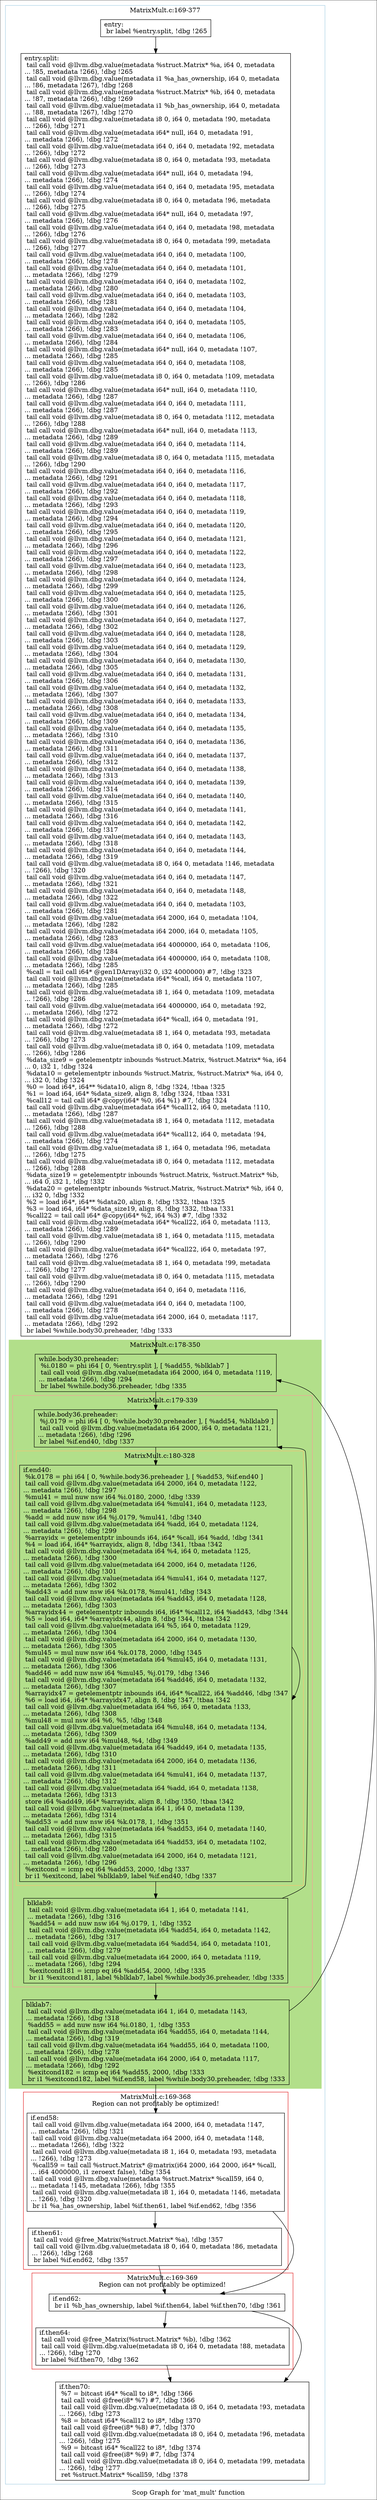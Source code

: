 digraph "Scop Graph for 'mat_mult' function" {
	label="Scop Graph for 'mat_mult' function";

	Node0x965dd90 [shape=record,label="{entry:\l  br label %entry.split, !dbg !265\l}"];
	Node0x965dd90 -> Node0x9656500;
	Node0x9656500 [shape=record,label="{entry.split:                                      \l  tail call void @llvm.dbg.value(metadata %struct.Matrix* %a, i64 0, metadata\l... !85, metadata !266), !dbg !265\l  tail call void @llvm.dbg.value(metadata i1 %a_has_ownership, i64 0, metadata\l... !86, metadata !267), !dbg !268\l  tail call void @llvm.dbg.value(metadata %struct.Matrix* %b, i64 0, metadata\l... !87, metadata !266), !dbg !269\l  tail call void @llvm.dbg.value(metadata i1 %b_has_ownership, i64 0, metadata\l... !88, metadata !267), !dbg !270\l  tail call void @llvm.dbg.value(metadata i8 0, i64 0, metadata !90, metadata\l... !266), !dbg !271\l  tail call void @llvm.dbg.value(metadata i64* null, i64 0, metadata !91,\l... metadata !266), !dbg !272\l  tail call void @llvm.dbg.value(metadata i64 0, i64 0, metadata !92, metadata\l... !266), !dbg !272\l  tail call void @llvm.dbg.value(metadata i8 0, i64 0, metadata !93, metadata\l... !266), !dbg !273\l  tail call void @llvm.dbg.value(metadata i64* null, i64 0, metadata !94,\l... metadata !266), !dbg !274\l  tail call void @llvm.dbg.value(metadata i64 0, i64 0, metadata !95, metadata\l... !266), !dbg !274\l  tail call void @llvm.dbg.value(metadata i8 0, i64 0, metadata !96, metadata\l... !266), !dbg !275\l  tail call void @llvm.dbg.value(metadata i64* null, i64 0, metadata !97,\l... metadata !266), !dbg !276\l  tail call void @llvm.dbg.value(metadata i64 0, i64 0, metadata !98, metadata\l... !266), !dbg !276\l  tail call void @llvm.dbg.value(metadata i8 0, i64 0, metadata !99, metadata\l... !266), !dbg !277\l  tail call void @llvm.dbg.value(metadata i64 0, i64 0, metadata !100,\l... metadata !266), !dbg !278\l  tail call void @llvm.dbg.value(metadata i64 0, i64 0, metadata !101,\l... metadata !266), !dbg !279\l  tail call void @llvm.dbg.value(metadata i64 0, i64 0, metadata !102,\l... metadata !266), !dbg !280\l  tail call void @llvm.dbg.value(metadata i64 0, i64 0, metadata !103,\l... metadata !266), !dbg !281\l  tail call void @llvm.dbg.value(metadata i64 0, i64 0, metadata !104,\l... metadata !266), !dbg !282\l  tail call void @llvm.dbg.value(metadata i64 0, i64 0, metadata !105,\l... metadata !266), !dbg !283\l  tail call void @llvm.dbg.value(metadata i64 0, i64 0, metadata !106,\l... metadata !266), !dbg !284\l  tail call void @llvm.dbg.value(metadata i64* null, i64 0, metadata !107,\l... metadata !266), !dbg !285\l  tail call void @llvm.dbg.value(metadata i64 0, i64 0, metadata !108,\l... metadata !266), !dbg !285\l  tail call void @llvm.dbg.value(metadata i8 0, i64 0, metadata !109, metadata\l... !266), !dbg !286\l  tail call void @llvm.dbg.value(metadata i64* null, i64 0, metadata !110,\l... metadata !266), !dbg !287\l  tail call void @llvm.dbg.value(metadata i64 0, i64 0, metadata !111,\l... metadata !266), !dbg !287\l  tail call void @llvm.dbg.value(metadata i8 0, i64 0, metadata !112, metadata\l... !266), !dbg !288\l  tail call void @llvm.dbg.value(metadata i64* null, i64 0, metadata !113,\l... metadata !266), !dbg !289\l  tail call void @llvm.dbg.value(metadata i64 0, i64 0, metadata !114,\l... metadata !266), !dbg !289\l  tail call void @llvm.dbg.value(metadata i8 0, i64 0, metadata !115, metadata\l... !266), !dbg !290\l  tail call void @llvm.dbg.value(metadata i64 0, i64 0, metadata !116,\l... metadata !266), !dbg !291\l  tail call void @llvm.dbg.value(metadata i64 0, i64 0, metadata !117,\l... metadata !266), !dbg !292\l  tail call void @llvm.dbg.value(metadata i64 0, i64 0, metadata !118,\l... metadata !266), !dbg !293\l  tail call void @llvm.dbg.value(metadata i64 0, i64 0, metadata !119,\l... metadata !266), !dbg !294\l  tail call void @llvm.dbg.value(metadata i64 0, i64 0, metadata !120,\l... metadata !266), !dbg !295\l  tail call void @llvm.dbg.value(metadata i64 0, i64 0, metadata !121,\l... metadata !266), !dbg !296\l  tail call void @llvm.dbg.value(metadata i64 0, i64 0, metadata !122,\l... metadata !266), !dbg !297\l  tail call void @llvm.dbg.value(metadata i64 0, i64 0, metadata !123,\l... metadata !266), !dbg !298\l  tail call void @llvm.dbg.value(metadata i64 0, i64 0, metadata !124,\l... metadata !266), !dbg !299\l  tail call void @llvm.dbg.value(metadata i64 0, i64 0, metadata !125,\l... metadata !266), !dbg !300\l  tail call void @llvm.dbg.value(metadata i64 0, i64 0, metadata !126,\l... metadata !266), !dbg !301\l  tail call void @llvm.dbg.value(metadata i64 0, i64 0, metadata !127,\l... metadata !266), !dbg !302\l  tail call void @llvm.dbg.value(metadata i64 0, i64 0, metadata !128,\l... metadata !266), !dbg !303\l  tail call void @llvm.dbg.value(metadata i64 0, i64 0, metadata !129,\l... metadata !266), !dbg !304\l  tail call void @llvm.dbg.value(metadata i64 0, i64 0, metadata !130,\l... metadata !266), !dbg !305\l  tail call void @llvm.dbg.value(metadata i64 0, i64 0, metadata !131,\l... metadata !266), !dbg !306\l  tail call void @llvm.dbg.value(metadata i64 0, i64 0, metadata !132,\l... metadata !266), !dbg !307\l  tail call void @llvm.dbg.value(metadata i64 0, i64 0, metadata !133,\l... metadata !266), !dbg !308\l  tail call void @llvm.dbg.value(metadata i64 0, i64 0, metadata !134,\l... metadata !266), !dbg !309\l  tail call void @llvm.dbg.value(metadata i64 0, i64 0, metadata !135,\l... metadata !266), !dbg !310\l  tail call void @llvm.dbg.value(metadata i64 0, i64 0, metadata !136,\l... metadata !266), !dbg !311\l  tail call void @llvm.dbg.value(metadata i64 0, i64 0, metadata !137,\l... metadata !266), !dbg !312\l  tail call void @llvm.dbg.value(metadata i64 0, i64 0, metadata !138,\l... metadata !266), !dbg !313\l  tail call void @llvm.dbg.value(metadata i64 0, i64 0, metadata !139,\l... metadata !266), !dbg !314\l  tail call void @llvm.dbg.value(metadata i64 0, i64 0, metadata !140,\l... metadata !266), !dbg !315\l  tail call void @llvm.dbg.value(metadata i64 0, i64 0, metadata !141,\l... metadata !266), !dbg !316\l  tail call void @llvm.dbg.value(metadata i64 0, i64 0, metadata !142,\l... metadata !266), !dbg !317\l  tail call void @llvm.dbg.value(metadata i64 0, i64 0, metadata !143,\l... metadata !266), !dbg !318\l  tail call void @llvm.dbg.value(metadata i64 0, i64 0, metadata !144,\l... metadata !266), !dbg !319\l  tail call void @llvm.dbg.value(metadata i8 0, i64 0, metadata !146, metadata\l... !266), !dbg !320\l  tail call void @llvm.dbg.value(metadata i64 0, i64 0, metadata !147,\l... metadata !266), !dbg !321\l  tail call void @llvm.dbg.value(metadata i64 0, i64 0, metadata !148,\l... metadata !266), !dbg !322\l  tail call void @llvm.dbg.value(metadata i64 0, i64 0, metadata !103,\l... metadata !266), !dbg !281\l  tail call void @llvm.dbg.value(metadata i64 2000, i64 0, metadata !104,\l... metadata !266), !dbg !282\l  tail call void @llvm.dbg.value(metadata i64 2000, i64 0, metadata !105,\l... metadata !266), !dbg !283\l  tail call void @llvm.dbg.value(metadata i64 4000000, i64 0, metadata !106,\l... metadata !266), !dbg !284\l  tail call void @llvm.dbg.value(metadata i64 4000000, i64 0, metadata !108,\l... metadata !266), !dbg !285\l  %call = tail call i64* @gen1DArray(i32 0, i32 4000000) #7, !dbg !323\l  tail call void @llvm.dbg.value(metadata i64* %call, i64 0, metadata !107,\l... metadata !266), !dbg !285\l  tail call void @llvm.dbg.value(metadata i8 1, i64 0, metadata !109, metadata\l... !266), !dbg !286\l  tail call void @llvm.dbg.value(metadata i64 4000000, i64 0, metadata !92,\l... metadata !266), !dbg !272\l  tail call void @llvm.dbg.value(metadata i64* %call, i64 0, metadata !91,\l... metadata !266), !dbg !272\l  tail call void @llvm.dbg.value(metadata i8 1, i64 0, metadata !93, metadata\l... !266), !dbg !273\l  tail call void @llvm.dbg.value(metadata i8 0, i64 0, metadata !109, metadata\l... !266), !dbg !286\l  %data_size9 = getelementptr inbounds %struct.Matrix, %struct.Matrix* %a, i64\l... 0, i32 1, !dbg !324\l  %data10 = getelementptr inbounds %struct.Matrix, %struct.Matrix* %a, i64 0,\l... i32 0, !dbg !324\l  %0 = load i64*, i64** %data10, align 8, !dbg !324, !tbaa !325\l  %1 = load i64, i64* %data_size9, align 8, !dbg !324, !tbaa !331\l  %call12 = tail call i64* @copy(i64* %0, i64 %1) #7, !dbg !324\l  tail call void @llvm.dbg.value(metadata i64* %call12, i64 0, metadata !110,\l... metadata !266), !dbg !287\l  tail call void @llvm.dbg.value(metadata i8 1, i64 0, metadata !112, metadata\l... !266), !dbg !288\l  tail call void @llvm.dbg.value(metadata i64* %call12, i64 0, metadata !94,\l... metadata !266), !dbg !274\l  tail call void @llvm.dbg.value(metadata i8 1, i64 0, metadata !96, metadata\l... !266), !dbg !275\l  tail call void @llvm.dbg.value(metadata i8 0, i64 0, metadata !112, metadata\l... !266), !dbg !288\l  %data_size19 = getelementptr inbounds %struct.Matrix, %struct.Matrix* %b,\l... i64 0, i32 1, !dbg !332\l  %data20 = getelementptr inbounds %struct.Matrix, %struct.Matrix* %b, i64 0,\l... i32 0, !dbg !332\l  %2 = load i64*, i64** %data20, align 8, !dbg !332, !tbaa !325\l  %3 = load i64, i64* %data_size19, align 8, !dbg !332, !tbaa !331\l  %call22 = tail call i64* @copy(i64* %2, i64 %3) #7, !dbg !332\l  tail call void @llvm.dbg.value(metadata i64* %call22, i64 0, metadata !113,\l... metadata !266), !dbg !289\l  tail call void @llvm.dbg.value(metadata i8 1, i64 0, metadata !115, metadata\l... !266), !dbg !290\l  tail call void @llvm.dbg.value(metadata i64* %call22, i64 0, metadata !97,\l... metadata !266), !dbg !276\l  tail call void @llvm.dbg.value(metadata i8 1, i64 0, metadata !99, metadata\l... !266), !dbg !277\l  tail call void @llvm.dbg.value(metadata i8 0, i64 0, metadata !115, metadata\l... !266), !dbg !290\l  tail call void @llvm.dbg.value(metadata i64 0, i64 0, metadata !116,\l... metadata !266), !dbg !291\l  tail call void @llvm.dbg.value(metadata i64 0, i64 0, metadata !100,\l... metadata !266), !dbg !278\l  tail call void @llvm.dbg.value(metadata i64 2000, i64 0, metadata !117,\l... metadata !266), !dbg !292\l  br label %while.body30.preheader, !dbg !333\l}"];
	Node0x9656500 -> Node0x9656960;
	Node0x9656960 [shape=record,label="{while.body30.preheader:                           \l  %i.0180 = phi i64 [ 0, %entry.split ], [ %add55, %blklab7 ]\l  tail call void @llvm.dbg.value(metadata i64 2000, i64 0, metadata !119,\l... metadata !266), !dbg !294\l  br label %while.body36.preheader, !dbg !335\l}"];
	Node0x9656960 -> Node0x96811b0;
	Node0x96811b0 [shape=record,label="{while.body36.preheader:                           \l  %j.0179 = phi i64 [ 0, %while.body30.preheader ], [ %add54, %blklab9 ]\l  tail call void @llvm.dbg.value(metadata i64 2000, i64 0, metadata !121,\l... metadata !266), !dbg !296\l  br label %if.end40, !dbg !337\l}"];
	Node0x96811b0 -> Node0x96c7670;
	Node0x96c7670 [shape=record,label="{if.end40:                                         \l  %k.0178 = phi i64 [ 0, %while.body36.preheader ], [ %add53, %if.end40 ]\l  tail call void @llvm.dbg.value(metadata i64 2000, i64 0, metadata !122,\l... metadata !266), !dbg !297\l  %mul41 = mul nuw nsw i64 %i.0180, 2000, !dbg !339\l  tail call void @llvm.dbg.value(metadata i64 %mul41, i64 0, metadata !123,\l... metadata !266), !dbg !298\l  %add = add nuw nsw i64 %j.0179, %mul41, !dbg !340\l  tail call void @llvm.dbg.value(metadata i64 %add, i64 0, metadata !124,\l... metadata !266), !dbg !299\l  %arrayidx = getelementptr inbounds i64, i64* %call, i64 %add, !dbg !341\l  %4 = load i64, i64* %arrayidx, align 8, !dbg !341, !tbaa !342\l  tail call void @llvm.dbg.value(metadata i64 %4, i64 0, metadata !125,\l... metadata !266), !dbg !300\l  tail call void @llvm.dbg.value(metadata i64 2000, i64 0, metadata !126,\l... metadata !266), !dbg !301\l  tail call void @llvm.dbg.value(metadata i64 %mul41, i64 0, metadata !127,\l... metadata !266), !dbg !302\l  %add43 = add nuw nsw i64 %k.0178, %mul41, !dbg !343\l  tail call void @llvm.dbg.value(metadata i64 %add43, i64 0, metadata !128,\l... metadata !266), !dbg !303\l  %arrayidx44 = getelementptr inbounds i64, i64* %call12, i64 %add43, !dbg !344\l  %5 = load i64, i64* %arrayidx44, align 8, !dbg !344, !tbaa !342\l  tail call void @llvm.dbg.value(metadata i64 %5, i64 0, metadata !129,\l... metadata !266), !dbg !304\l  tail call void @llvm.dbg.value(metadata i64 2000, i64 0, metadata !130,\l... metadata !266), !dbg !305\l  %mul45 = mul nuw nsw i64 %k.0178, 2000, !dbg !345\l  tail call void @llvm.dbg.value(metadata i64 %mul45, i64 0, metadata !131,\l... metadata !266), !dbg !306\l  %add46 = add nuw nsw i64 %mul45, %j.0179, !dbg !346\l  tail call void @llvm.dbg.value(metadata i64 %add46, i64 0, metadata !132,\l... metadata !266), !dbg !307\l  %arrayidx47 = getelementptr inbounds i64, i64* %call22, i64 %add46, !dbg !347\l  %6 = load i64, i64* %arrayidx47, align 8, !dbg !347, !tbaa !342\l  tail call void @llvm.dbg.value(metadata i64 %6, i64 0, metadata !133,\l... metadata !266), !dbg !308\l  %mul48 = mul nsw i64 %6, %5, !dbg !348\l  tail call void @llvm.dbg.value(metadata i64 %mul48, i64 0, metadata !134,\l... metadata !266), !dbg !309\l  %add49 = add nsw i64 %mul48, %4, !dbg !349\l  tail call void @llvm.dbg.value(metadata i64 %add49, i64 0, metadata !135,\l... metadata !266), !dbg !310\l  tail call void @llvm.dbg.value(metadata i64 2000, i64 0, metadata !136,\l... metadata !266), !dbg !311\l  tail call void @llvm.dbg.value(metadata i64 %mul41, i64 0, metadata !137,\l... metadata !266), !dbg !312\l  tail call void @llvm.dbg.value(metadata i64 %add, i64 0, metadata !138,\l... metadata !266), !dbg !313\l  store i64 %add49, i64* %arrayidx, align 8, !dbg !350, !tbaa !342\l  tail call void @llvm.dbg.value(metadata i64 1, i64 0, metadata !139,\l... metadata !266), !dbg !314\l  %add53 = add nuw nsw i64 %k.0178, 1, !dbg !351\l  tail call void @llvm.dbg.value(metadata i64 %add53, i64 0, metadata !140,\l... metadata !266), !dbg !315\l  tail call void @llvm.dbg.value(metadata i64 %add53, i64 0, metadata !102,\l... metadata !266), !dbg !280\l  tail call void @llvm.dbg.value(metadata i64 2000, i64 0, metadata !121,\l... metadata !266), !dbg !296\l  %exitcond = icmp eq i64 %add53, 2000, !dbg !337\l  br i1 %exitcond, label %blklab9, label %if.end40, !dbg !337\l}"];
	Node0x96c7670 -> Node0x9646720;
	Node0x96c7670 -> Node0x96c7670[constraint=false];
	Node0x9646720 [shape=record,label="{blklab9:                                          \l  tail call void @llvm.dbg.value(metadata i64 1, i64 0, metadata !141,\l... metadata !266), !dbg !316\l  %add54 = add nuw nsw i64 %j.0179, 1, !dbg !352\l  tail call void @llvm.dbg.value(metadata i64 %add54, i64 0, metadata !142,\l... metadata !266), !dbg !317\l  tail call void @llvm.dbg.value(metadata i64 %add54, i64 0, metadata !101,\l... metadata !266), !dbg !279\l  tail call void @llvm.dbg.value(metadata i64 2000, i64 0, metadata !119,\l... metadata !266), !dbg !294\l  %exitcond181 = icmp eq i64 %add54, 2000, !dbg !335\l  br i1 %exitcond181, label %blklab7, label %while.body36.preheader, !dbg !335\l}"];
	Node0x9646720 -> Node0x9658ba0;
	Node0x9646720 -> Node0x96811b0[constraint=false];
	Node0x9658ba0 [shape=record,label="{blklab7:                                          \l  tail call void @llvm.dbg.value(metadata i64 1, i64 0, metadata !143,\l... metadata !266), !dbg !318\l  %add55 = add nuw nsw i64 %i.0180, 1, !dbg !353\l  tail call void @llvm.dbg.value(metadata i64 %add55, i64 0, metadata !144,\l... metadata !266), !dbg !319\l  tail call void @llvm.dbg.value(metadata i64 %add55, i64 0, metadata !100,\l... metadata !266), !dbg !278\l  tail call void @llvm.dbg.value(metadata i64 2000, i64 0, metadata !117,\l... metadata !266), !dbg !292\l  %exitcond182 = icmp eq i64 %add55, 2000, !dbg !333\l  br i1 %exitcond182, label %if.end58, label %while.body30.preheader, !dbg !333\l}"];
	Node0x9658ba0 -> Node0x965c0a0;
	Node0x9658ba0 -> Node0x9656960[constraint=false];
	Node0x965c0a0 [shape=record,label="{if.end58:                                         \l  tail call void @llvm.dbg.value(metadata i64 2000, i64 0, metadata !147,\l... metadata !266), !dbg !321\l  tail call void @llvm.dbg.value(metadata i64 2000, i64 0, metadata !148,\l... metadata !266), !dbg !322\l  tail call void @llvm.dbg.value(metadata i8 1, i64 0, metadata !93, metadata\l... !266), !dbg !273\l  %call59 = tail call %struct.Matrix* @matrix(i64 2000, i64 2000, i64* %call,\l... i64 4000000, i1 zeroext false), !dbg !354\l  tail call void @llvm.dbg.value(metadata %struct.Matrix* %call59, i64 0,\l... metadata !145, metadata !266), !dbg !355\l  tail call void @llvm.dbg.value(metadata i8 1, i64 0, metadata !146, metadata\l... !266), !dbg !320\l  br i1 %a_has_ownership, label %if.then61, label %if.end62, !dbg !356\l}"];
	Node0x965c0a0 -> Node0x9658480;
	Node0x965c0a0 -> Node0x9654f40;
	Node0x9658480 [shape=record,label="{if.then61:                                        \l  tail call void @free_Matrix(%struct.Matrix* %a), !dbg !357\l  tail call void @llvm.dbg.value(metadata i8 0, i64 0, metadata !86, metadata\l... !266), !dbg !268\l  br label %if.end62, !dbg !357\l}"];
	Node0x9658480 -> Node0x9654f40;
	Node0x9654f40 [shape=record,label="{if.end62:                                         \l  br i1 %b_has_ownership, label %if.then64, label %if.then70, !dbg !361\l}"];
	Node0x9654f40 -> Node0x9680730;
	Node0x9654f40 -> Node0x9618ea0;
	Node0x9680730 [shape=record,label="{if.then64:                                        \l  tail call void @free_Matrix(%struct.Matrix* %b), !dbg !362\l  tail call void @llvm.dbg.value(metadata i8 0, i64 0, metadata !88, metadata\l... !266), !dbg !270\l  br label %if.then70, !dbg !362\l}"];
	Node0x9680730 -> Node0x9618ea0;
	Node0x9618ea0 [shape=record,label="{if.then70:                                        \l  %7 = bitcast i64* %call to i8*, !dbg !366\l  tail call void @free(i8* %7) #7, !dbg !366\l  tail call void @llvm.dbg.value(metadata i8 0, i64 0, metadata !93, metadata\l... !266), !dbg !273\l  %8 = bitcast i64* %call12 to i8*, !dbg !370\l  tail call void @free(i8* %8) #7, !dbg !370\l  tail call void @llvm.dbg.value(metadata i8 0, i64 0, metadata !96, metadata\l... !266), !dbg !275\l  %9 = bitcast i64* %call22 to i8*, !dbg !374\l  tail call void @free(i8* %9) #7, !dbg !374\l  tail call void @llvm.dbg.value(metadata i8 0, i64 0, metadata !99, metadata\l... !266), !dbg !277\l  ret %struct.Matrix* %call59, !dbg !378\l}"];
	colorscheme = "paired12"
        subgraph cluster_0x9794520 {
          label = "MatrixMult.c:169-377
";
          style = solid;
          color = 1
          subgraph cluster_0x9687eb0 {
            label = "MatrixMult.c:178-350
";
            style = filled;
            color = 3            subgraph cluster_0x966cb60 {
              label = "MatrixMult.c:179-339
";
              style = solid;
              color = 5
              subgraph cluster_0x9676f50 {
                label = "MatrixMult.c:180-328
";
                style = solid;
                color = 7
                Node0x96c7670;
              }
              Node0x96811b0;
              Node0x9646720;
            }
            Node0x9656960;
            Node0x9658ba0;
          }
          subgraph cluster_0x9684620 {
            label = "MatrixMult.c:169-368
Region can not profitably be optimized!";
            style = solid;
            color = 6
            Node0x965c0a0;
            Node0x9658480;
          }
          subgraph cluster_0x968ea50 {
            label = "MatrixMult.c:169-369
Region can not profitably be optimized!";
            style = solid;
            color = 6
            Node0x9654f40;
            Node0x9680730;
          }
          Node0x965dd90;
          Node0x9656500;
          Node0x9618ea0;
        }
}
